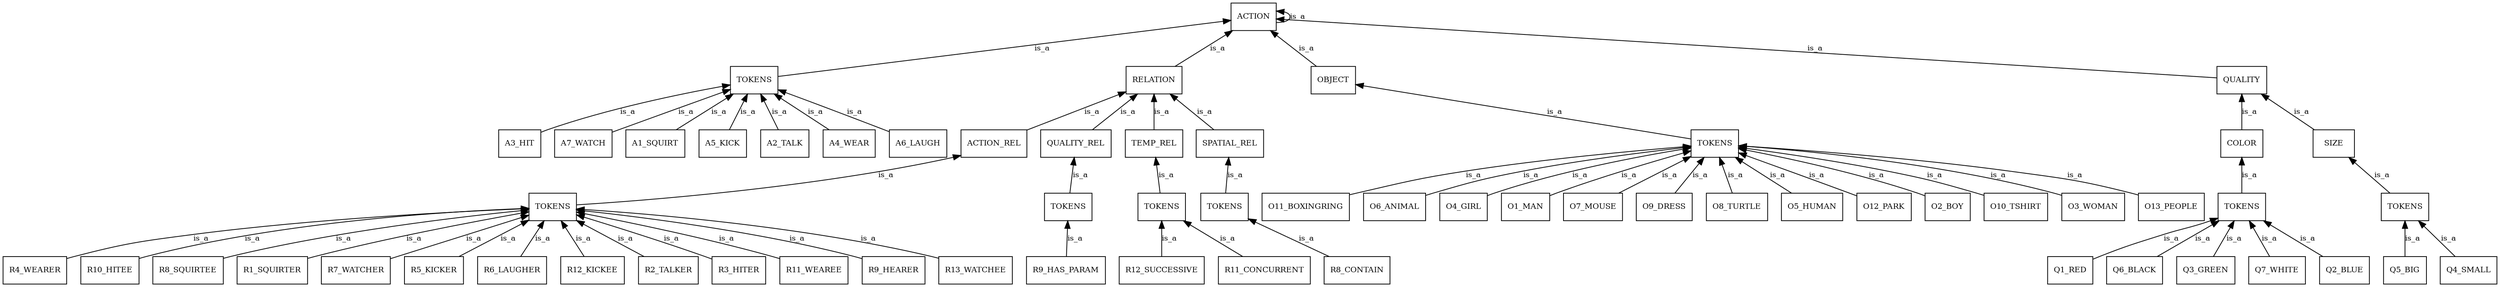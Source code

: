 digraph G {
rankdir=BT;
fontname=consolas;
0 [style=filled, fontsize=10, fillcolor=white, color=black, shape=box, label=ACTION];
0 -> 0  [fontsize=10, label=is_a];
1 [style=filled, fontsize=10, fillcolor=white, color=black, shape=box, label=TOKENS];
1 -> 0  [fontsize=10, label=is_a];
2 [style=filled, fontsize=10, fillcolor=white, color=black, shape=box, label=A3_HIT];
2 -> 1  [fontsize=10, label=is_a];
3 [style=filled, fontsize=10, fillcolor=white, color=black, shape=box, label=A7_WATCH];
3 -> 1  [fontsize=10, label=is_a];
4 [style=filled, fontsize=10, fillcolor=white, color=black, shape=box, label=A1_SQUIRT];
4 -> 1  [fontsize=10, label=is_a];
5 [style=filled, fontsize=10, fillcolor=white, color=black, shape=box, label=A5_KICK];
5 -> 1  [fontsize=10, label=is_a];
6 [style=filled, fontsize=10, fillcolor=white, color=black, shape=box, label=A2_TALK];
6 -> 1  [fontsize=10, label=is_a];
7 [style=filled, fontsize=10, fillcolor=white, color=black, shape=box, label=A4_WEAR];
7 -> 1  [fontsize=10, label=is_a];
8 [style=filled, fontsize=10, fillcolor=white, color=black, shape=box, label=A6_LAUGH];
8 -> 1  [fontsize=10, label=is_a];
9 [style=filled, fontsize=10, fillcolor=white, color=black, shape=box, label=RELATION];
9 -> 0  [fontsize=10, label=is_a];
10 [style=filled, fontsize=10, fillcolor=white, color=black, shape=box, label=ACTION_REL];
10 -> 9  [fontsize=10, label=is_a];
11 [style=filled, fontsize=10, fillcolor=white, color=black, shape=box, label=TOKENS];
11 -> 10  [fontsize=10, label=is_a];
12 [style=filled, fontsize=10, fillcolor=white, color=black, shape=box, label=R4_WEARER];
12 -> 11  [fontsize=10, label=is_a];
13 [style=filled, fontsize=10, fillcolor=white, color=black, shape=box, label=R10_HITEE];
13 -> 11  [fontsize=10, label=is_a];
14 [style=filled, fontsize=10, fillcolor=white, color=black, shape=box, label=R8_SQUIRTEE];
14 -> 11  [fontsize=10, label=is_a];
15 [style=filled, fontsize=10, fillcolor=white, color=black, shape=box, label=R1_SQUIRTER];
15 -> 11  [fontsize=10, label=is_a];
16 [style=filled, fontsize=10, fillcolor=white, color=black, shape=box, label=R7_WATCHER];
16 -> 11  [fontsize=10, label=is_a];
17 [style=filled, fontsize=10, fillcolor=white, color=black, shape=box, label=R5_KICKER];
17 -> 11  [fontsize=10, label=is_a];
18 [style=filled, fontsize=10, fillcolor=white, color=black, shape=box, label=R6_LAUGHER];
18 -> 11  [fontsize=10, label=is_a];
19 [style=filled, fontsize=10, fillcolor=white, color=black, shape=box, label=R12_KICKEE];
19 -> 11  [fontsize=10, label=is_a];
20 [style=filled, fontsize=10, fillcolor=white, color=black, shape=box, label=R2_TALKER];
20 -> 11  [fontsize=10, label=is_a];
21 [style=filled, fontsize=10, fillcolor=white, color=black, shape=box, label=R3_HITER];
21 -> 11  [fontsize=10, label=is_a];
22 [style=filled, fontsize=10, fillcolor=white, color=black, shape=box, label=R11_WEAREE];
22 -> 11  [fontsize=10, label=is_a];
23 [style=filled, fontsize=10, fillcolor=white, color=black, shape=box, label=R9_HEARER];
23 -> 11  [fontsize=10, label=is_a];
24 [style=filled, fontsize=10, fillcolor=white, color=black, shape=box, label=R13_WATCHEE];
24 -> 11  [fontsize=10, label=is_a];
25 [style=filled, fontsize=10, fillcolor=white, color=black, shape=box, label=QUALITY_REL];
25 -> 9  [fontsize=10, label=is_a];
26 [style=filled, fontsize=10, fillcolor=white, color=black, shape=box, label=TOKENS];
26 -> 25  [fontsize=10, label=is_a];
27 [style=filled, fontsize=10, fillcolor=white, color=black, shape=box, label=R9_HAS_PARAM];
27 -> 26  [fontsize=10, label=is_a];
28 [style=filled, fontsize=10, fillcolor=white, color=black, shape=box, label=TEMP_REL];
28 -> 9  [fontsize=10, label=is_a];
29 [style=filled, fontsize=10, fillcolor=white, color=black, shape=box, label=TOKENS];
29 -> 28  [fontsize=10, label=is_a];
30 [style=filled, fontsize=10, fillcolor=white, color=black, shape=box, label=R12_SUCCESSIVE];
30 -> 29  [fontsize=10, label=is_a];
31 [style=filled, fontsize=10, fillcolor=white, color=black, shape=box, label=R11_CONCURRENT];
31 -> 29  [fontsize=10, label=is_a];
32 [style=filled, fontsize=10, fillcolor=white, color=black, shape=box, label=SPATIAL_REL];
32 -> 9  [fontsize=10, label=is_a];
33 [style=filled, fontsize=10, fillcolor=white, color=black, shape=box, label=TOKENS];
33 -> 32  [fontsize=10, label=is_a];
34 [style=filled, fontsize=10, fillcolor=white, color=black, shape=box, label=R8_CONTAIN];
34 -> 33  [fontsize=10, label=is_a];
35 [style=filled, fontsize=10, fillcolor=white, color=black, shape=box, label=OBJECT];
35 -> 0  [fontsize=10, label=is_a];
36 [style=filled, fontsize=10, fillcolor=white, color=black, shape=box, label=TOKENS];
36 -> 35  [fontsize=10, label=is_a];
37 [style=filled, fontsize=10, fillcolor=white, color=black, shape=box, label=O11_BOXINGRING];
37 -> 36  [fontsize=10, label=is_a];
38 [style=filled, fontsize=10, fillcolor=white, color=black, shape=box, label=O6_ANIMAL];
38 -> 36  [fontsize=10, label=is_a];
39 [style=filled, fontsize=10, fillcolor=white, color=black, shape=box, label=O4_GIRL];
39 -> 36  [fontsize=10, label=is_a];
40 [style=filled, fontsize=10, fillcolor=white, color=black, shape=box, label=O1_MAN];
40 -> 36  [fontsize=10, label=is_a];
41 [style=filled, fontsize=10, fillcolor=white, color=black, shape=box, label=O7_MOUSE];
41 -> 36  [fontsize=10, label=is_a];
42 [style=filled, fontsize=10, fillcolor=white, color=black, shape=box, label=O9_DRESS];
42 -> 36  [fontsize=10, label=is_a];
43 [style=filled, fontsize=10, fillcolor=white, color=black, shape=box, label=O8_TURTLE];
43 -> 36  [fontsize=10, label=is_a];
44 [style=filled, fontsize=10, fillcolor=white, color=black, shape=box, label=O5_HUMAN];
44 -> 36  [fontsize=10, label=is_a];
45 [style=filled, fontsize=10, fillcolor=white, color=black, shape=box, label=O12_PARK];
45 -> 36  [fontsize=10, label=is_a];
46 [style=filled, fontsize=10, fillcolor=white, color=black, shape=box, label=O2_BOY];
46 -> 36  [fontsize=10, label=is_a];
47 [style=filled, fontsize=10, fillcolor=white, color=black, shape=box, label=O10_TSHIRT];
47 -> 36  [fontsize=10, label=is_a];
48 [style=filled, fontsize=10, fillcolor=white, color=black, shape=box, label=O3_WOMAN];
48 -> 36  [fontsize=10, label=is_a];
49 [style=filled, fontsize=10, fillcolor=white, color=black, shape=box, label=O13_PEOPLE];
49 -> 36  [fontsize=10, label=is_a];
50 [style=filled, fontsize=10, fillcolor=white, color=black, shape=box, label=QUALITY];
50 -> 0  [fontsize=10, label=is_a];
51 [style=filled, fontsize=10, fillcolor=white, color=black, shape=box, label=COLOR];
51 -> 50  [fontsize=10, label=is_a];
52 [style=filled, fontsize=10, fillcolor=white, color=black, shape=box, label=TOKENS];
52 -> 51  [fontsize=10, label=is_a];
53 [style=filled, fontsize=10, fillcolor=white, color=black, shape=box, label=Q1_RED];
53 -> 52  [fontsize=10, label=is_a];
54 [style=filled, fontsize=10, fillcolor=white, color=black, shape=box, label=Q6_BLACK];
54 -> 52  [fontsize=10, label=is_a];
55 [style=filled, fontsize=10, fillcolor=white, color=black, shape=box, label=Q3_GREEN];
55 -> 52  [fontsize=10, label=is_a];
56 [style=filled, fontsize=10, fillcolor=white, color=black, shape=box, label=Q7_WHITE];
56 -> 52  [fontsize=10, label=is_a];
57 [style=filled, fontsize=10, fillcolor=white, color=black, shape=box, label=Q2_BLUE];
57 -> 52  [fontsize=10, label=is_a];
58 [style=filled, fontsize=10, fillcolor=white, color=black, shape=box, label=SIZE];
58 -> 50  [fontsize=10, label=is_a];
59 [style=filled, fontsize=10, fillcolor=white, color=black, shape=box, label=TOKENS];
59 -> 58  [fontsize=10, label=is_a];
60 [style=filled, fontsize=10, fillcolor=white, color=black, shape=box, label=Q5_BIG];
60 -> 59  [fontsize=10, label=is_a];
61 [style=filled, fontsize=10, fillcolor=white, color=black, shape=box, label=Q4_SMALL];
61 -> 59  [fontsize=10, label=is_a];
}
